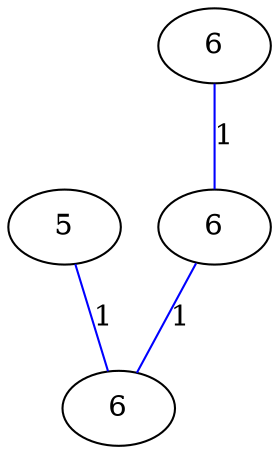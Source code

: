 graph G {
	0 [label="5"];
	1 [label="6"];
	2 [label="6"];
	3 [label="6"];
	0 -- 3 [label="1", color=blue];
	1 -- 2 [label="1", color=blue];
	2 -- 3 [label="1", color=blue];
}
